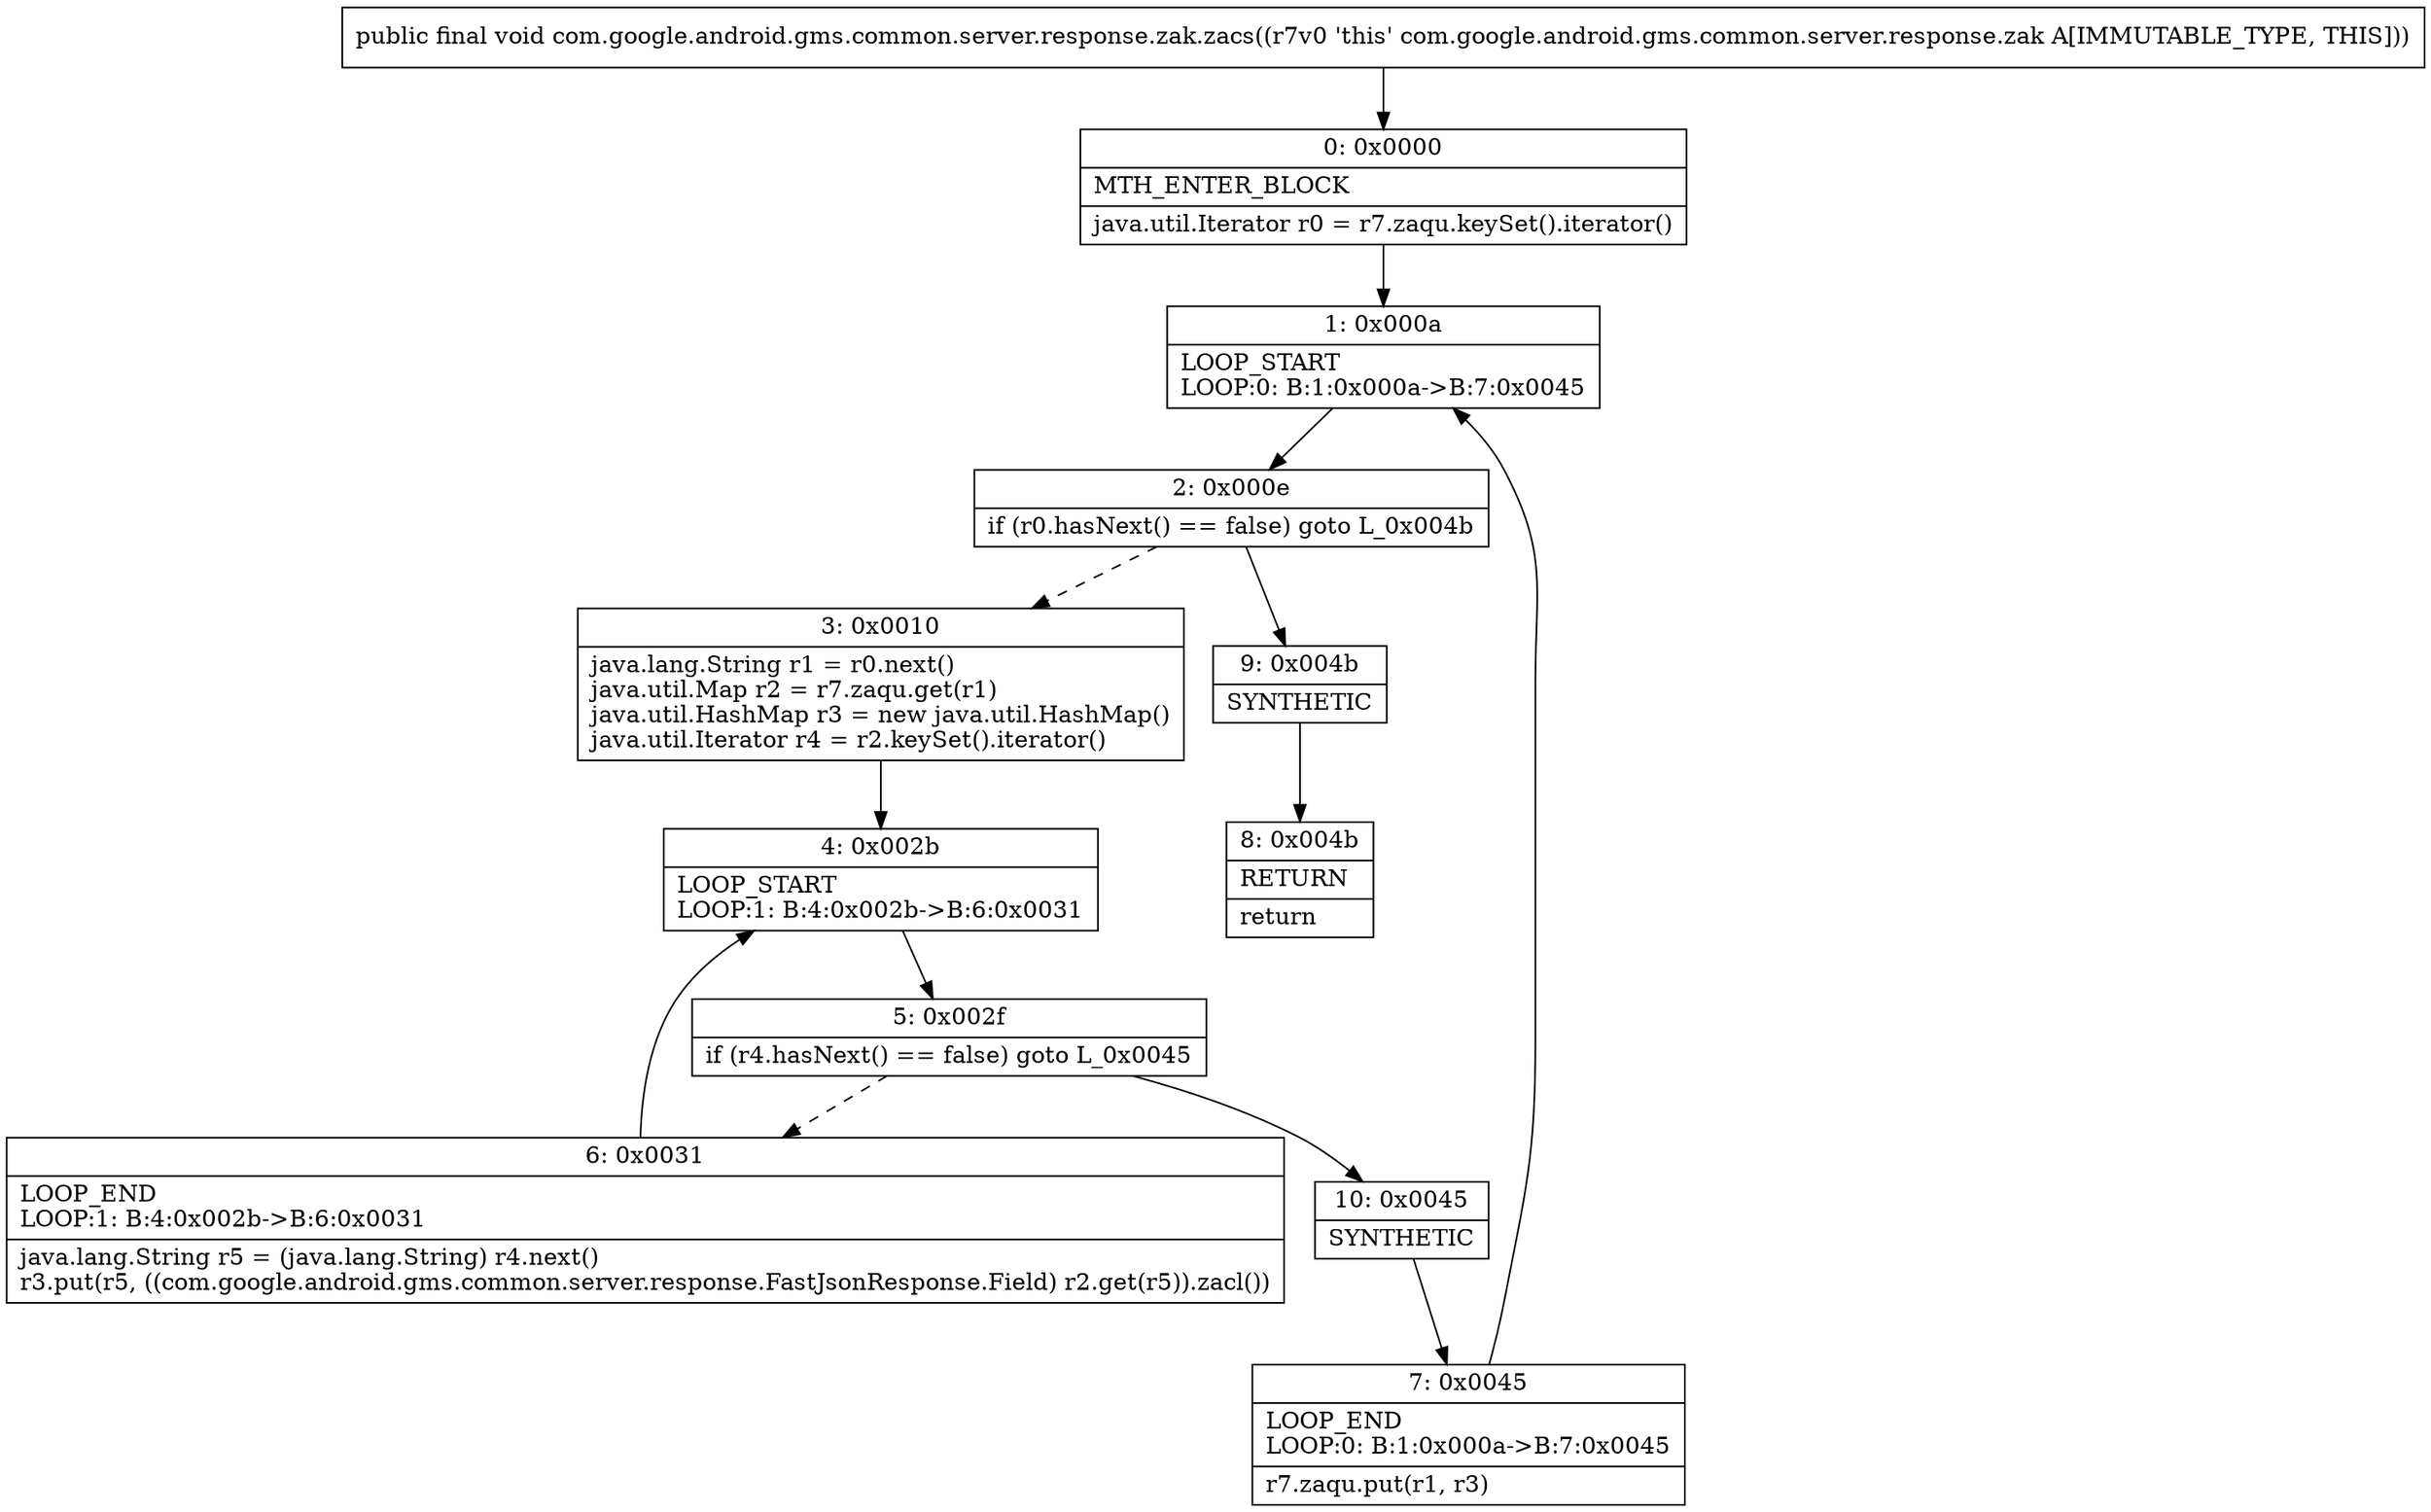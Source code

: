digraph "CFG forcom.google.android.gms.common.server.response.zak.zacs()V" {
Node_0 [shape=record,label="{0\:\ 0x0000|MTH_ENTER_BLOCK\l|java.util.Iterator r0 = r7.zaqu.keySet().iterator()\l}"];
Node_1 [shape=record,label="{1\:\ 0x000a|LOOP_START\lLOOP:0: B:1:0x000a\-\>B:7:0x0045\l}"];
Node_2 [shape=record,label="{2\:\ 0x000e|if (r0.hasNext() == false) goto L_0x004b\l}"];
Node_3 [shape=record,label="{3\:\ 0x0010|java.lang.String r1 = r0.next()\ljava.util.Map r2 = r7.zaqu.get(r1)\ljava.util.HashMap r3 = new java.util.HashMap()\ljava.util.Iterator r4 = r2.keySet().iterator()\l}"];
Node_4 [shape=record,label="{4\:\ 0x002b|LOOP_START\lLOOP:1: B:4:0x002b\-\>B:6:0x0031\l}"];
Node_5 [shape=record,label="{5\:\ 0x002f|if (r4.hasNext() == false) goto L_0x0045\l}"];
Node_6 [shape=record,label="{6\:\ 0x0031|LOOP_END\lLOOP:1: B:4:0x002b\-\>B:6:0x0031\l|java.lang.String r5 = (java.lang.String) r4.next()\lr3.put(r5, ((com.google.android.gms.common.server.response.FastJsonResponse.Field) r2.get(r5)).zacl())\l}"];
Node_7 [shape=record,label="{7\:\ 0x0045|LOOP_END\lLOOP:0: B:1:0x000a\-\>B:7:0x0045\l|r7.zaqu.put(r1, r3)\l}"];
Node_8 [shape=record,label="{8\:\ 0x004b|RETURN\l|return\l}"];
Node_9 [shape=record,label="{9\:\ 0x004b|SYNTHETIC\l}"];
Node_10 [shape=record,label="{10\:\ 0x0045|SYNTHETIC\l}"];
MethodNode[shape=record,label="{public final void com.google.android.gms.common.server.response.zak.zacs((r7v0 'this' com.google.android.gms.common.server.response.zak A[IMMUTABLE_TYPE, THIS])) }"];
MethodNode -> Node_0;
Node_0 -> Node_1;
Node_1 -> Node_2;
Node_2 -> Node_3[style=dashed];
Node_2 -> Node_9;
Node_3 -> Node_4;
Node_4 -> Node_5;
Node_5 -> Node_6[style=dashed];
Node_5 -> Node_10;
Node_6 -> Node_4;
Node_7 -> Node_1;
Node_9 -> Node_8;
Node_10 -> Node_7;
}

